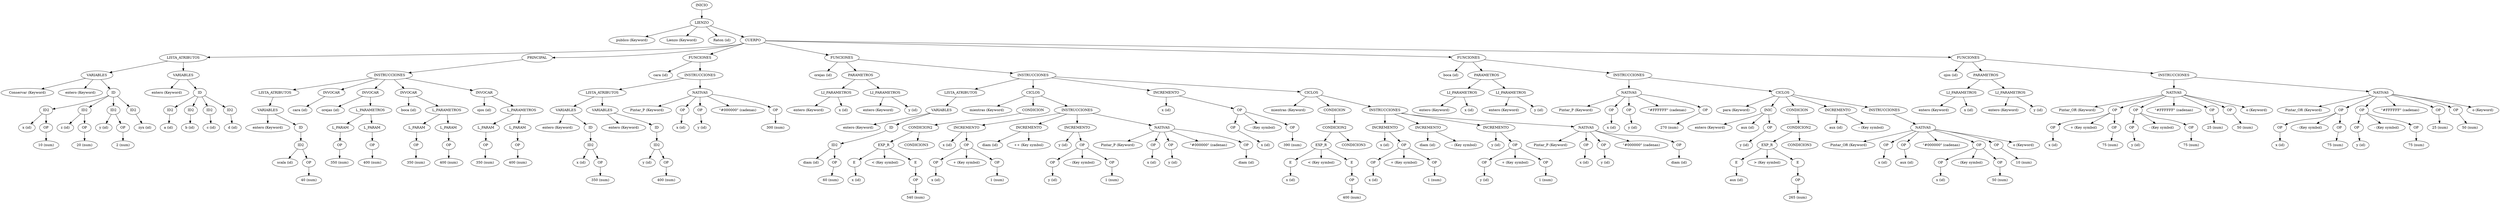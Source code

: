 digraph G{
nodo0[label="INICIO"];
nodo1[label="LIENZO"];
nodo0->nodo1;
nodo2[label="publico (Keyword)"];
nodo1->nodo2;
nodo3[label="Lienzo (Keyword)"];
nodo1->nodo3;
nodo4[label="Raton (id)"];
nodo1->nodo4;
nodo5[label="CUERPO"];
nodo1->nodo5;
nodo6[label="LISTA_ATRIBUTOS"];
nodo5->nodo6;
nodo7[label="VARIABLES"];
nodo6->nodo7;
nodo8[label="Conservar (Keyword)"];
nodo7->nodo8;
nodo9[label="entero (Keyword)"];
nodo7->nodo9;
nodo10[label="ID"];
nodo7->nodo10;
nodo11[label="ID2"];
nodo10->nodo11;
nodo12[label="x (id)"];
nodo11->nodo12;
nodo13[label="OP"];
nodo11->nodo13;
nodo14[label="10 (num)"];
nodo13->nodo14;
nodo15[label="ID2"];
nodo10->nodo15;
nodo16[label="z (id)"];
nodo15->nodo16;
nodo17[label="OP"];
nodo15->nodo17;
nodo18[label="20 (num)"];
nodo17->nodo18;
nodo19[label="ID2"];
nodo10->nodo19;
nodo20[label="y (id)"];
nodo19->nodo20;
nodo21[label="OP"];
nodo19->nodo21;
nodo22[label="2 (num)"];
nodo21->nodo22;
nodo23[label="ID2"];
nodo10->nodo23;
nodo24[label="zyx (id)"];
nodo23->nodo24;
nodo25[label="VARIABLES"];
nodo6->nodo25;
nodo26[label="entero (Keyword)"];
nodo25->nodo26;
nodo27[label="ID"];
nodo25->nodo27;
nodo28[label="ID2"];
nodo27->nodo28;
nodo29[label="a (id)"];
nodo28->nodo29;
nodo30[label="ID2"];
nodo27->nodo30;
nodo31[label="b (id)"];
nodo30->nodo31;
nodo32[label="ID2"];
nodo27->nodo32;
nodo33[label="c (id)"];
nodo32->nodo33;
nodo34[label="ID2"];
nodo27->nodo34;
nodo35[label="d (id)"];
nodo34->nodo35;
nodo36[label="PRINCIPAL"];
nodo5->nodo36;
nodo37[label="INSTRUCCIONES"];
nodo36->nodo37;
nodo38[label="LISTA_ATRIBUTOS"];
nodo37->nodo38;
nodo39[label="VARIABLES"];
nodo38->nodo39;
nodo40[label="entero (Keyword)"];
nodo39->nodo40;
nodo41[label="ID"];
nodo39->nodo41;
nodo42[label="ID2"];
nodo41->nodo42;
nodo43[label="scala (id)"];
nodo42->nodo43;
nodo44[label="OP"];
nodo42->nodo44;
nodo45[label="40 (num)"];
nodo44->nodo45;
nodo46[label="INVOCAR"];
nodo37->nodo46;
nodo47[label="cara (id)"];
nodo46->nodo47;
nodo48[label="INVOCAR"];
nodo37->nodo48;
nodo49[label="orejas (id)"];
nodo48->nodo49;
nodo50[label="L_PARAMETROS"];
nodo48->nodo50;
nodo51[label="L_PARAM"];
nodo50->nodo51;
nodo52[label="OP"];
nodo51->nodo52;
nodo53[label="350 (num)"];
nodo52->nodo53;
nodo54[label="L_PARAM"];
nodo50->nodo54;
nodo55[label="OP"];
nodo54->nodo55;
nodo56[label="400 (num)"];
nodo55->nodo56;
nodo57[label="INVOCAR"];
nodo37->nodo57;
nodo58[label="boca (id)"];
nodo57->nodo58;
nodo59[label="L_PARAMETROS"];
nodo57->nodo59;
nodo60[label="L_PARAM"];
nodo59->nodo60;
nodo61[label="OP"];
nodo60->nodo61;
nodo62[label="350 (num)"];
nodo61->nodo62;
nodo63[label="L_PARAM"];
nodo59->nodo63;
nodo64[label="OP"];
nodo63->nodo64;
nodo65[label="400 (num)"];
nodo64->nodo65;
nodo66[label="INVOCAR"];
nodo37->nodo66;
nodo67[label="ojos (id)"];
nodo66->nodo67;
nodo68[label="L_PARAMETROS"];
nodo66->nodo68;
nodo69[label="L_PARAM"];
nodo68->nodo69;
nodo70[label="OP"];
nodo69->nodo70;
nodo71[label="350 (num)"];
nodo70->nodo71;
nodo72[label="L_PARAM"];
nodo68->nodo72;
nodo73[label="OP"];
nodo72->nodo73;
nodo74[label="400 (num)"];
nodo73->nodo74;
nodo75[label="FUNCIONES"];
nodo5->nodo75;
nodo76[label="cara (id)"];
nodo75->nodo76;
nodo77[label="INSTRUCCIONES"];
nodo75->nodo77;
nodo78[label="LISTA_ATRIBUTOS"];
nodo77->nodo78;
nodo79[label="VARIABLES"];
nodo78->nodo79;
nodo80[label="entero (Keyword)"];
nodo79->nodo80;
nodo81[label="ID"];
nodo79->nodo81;
nodo82[label="ID2"];
nodo81->nodo82;
nodo83[label="x (id)"];
nodo82->nodo83;
nodo84[label="OP"];
nodo82->nodo84;
nodo85[label="350 (num)"];
nodo84->nodo85;
nodo86[label="VARIABLES"];
nodo78->nodo86;
nodo87[label="entero (Keyword)"];
nodo86->nodo87;
nodo88[label="ID"];
nodo86->nodo88;
nodo89[label="ID2"];
nodo88->nodo89;
nodo90[label="y (id)"];
nodo89->nodo90;
nodo91[label="OP"];
nodo89->nodo91;
nodo92[label="400 (num)"];
nodo91->nodo92;
nodo93[label="NATIVAS"];
nodo77->nodo93;
nodo94[label="Pintar_P (Keyword)"];
nodo93->nodo94;
nodo95[label="OP"];
nodo93->nodo95;
nodo96[label="x (id)"];
nodo95->nodo96;
nodo97[label="OP"];
nodo93->nodo97;
nodo98[label="y (id)"];
nodo97->nodo98;
nodo99[label="\"#000000\" (cadenas)"];
nodo93->nodo99;
nodo100[label="OP"];
nodo93->nodo100;
nodo101[label="300 (num)"];
nodo100->nodo101;
nodo102[label="FUNCIONES"];
nodo5->nodo102;
nodo103[label="orejas (id)"];
nodo102->nodo103;
nodo104[label="PARAMETROS"];
nodo102->nodo104;
nodo105[label="LI_PARAMETROS"];
nodo104->nodo105;
nodo106[label="entero (Keyword)"];
nodo105->nodo106;
nodo107[label="x (id)"];
nodo105->nodo107;
nodo108[label="LI_PARAMETROS"];
nodo104->nodo108;
nodo109[label="entero (Keyword)"];
nodo108->nodo109;
nodo110[label="y (id)"];
nodo108->nodo110;
nodo111[label="INSTRUCCIONES"];
nodo102->nodo111;
nodo112[label="LISTA_ATRIBUTOS"];
nodo111->nodo112;
nodo113[label="VARIABLES"];
nodo112->nodo113;
nodo114[label="entero (Keyword)"];
nodo113->nodo114;
nodo115[label="ID"];
nodo113->nodo115;
nodo116[label="ID2"];
nodo115->nodo116;
nodo117[label="diam (id)"];
nodo116->nodo117;
nodo118[label="OP"];
nodo116->nodo118;
nodo119[label="60 (num)"];
nodo118->nodo119;
nodo120[label="CICLOS"];
nodo111->nodo120;
nodo121[label="mientras (Keyword)"];
nodo120->nodo121;
nodo122[label="CONDICION"];
nodo120->nodo122;
nodo123[label="CONDICION2"];
nodo122->nodo123;
nodo124[label="EXP_R"];
nodo123->nodo124;
nodo125[label="E"];
nodo124->nodo125;
nodo126[label="x (id)"];
nodo125->nodo126;
nodo127[label="< (Key symbol)"];
nodo124->nodo127;
nodo128[label="E"];
nodo124->nodo128;
nodo129[label="OP"];
nodo128->nodo129;
nodo130[label="540 (num)"];
nodo129->nodo130;
nodo131[label="CONDICION3"];
nodo123->nodo131;
nodo132[label="INSTRUCCIONES"];
nodo120->nodo132;
nodo133[label="INCREMENTO"];
nodo132->nodo133;
nodo134[label="x (id)"];
nodo133->nodo134;
nodo135[label="OP"];
nodo133->nodo135;
nodo136[label="OP"];
nodo135->nodo136;
nodo137[label="x (id)"];
nodo136->nodo137;
nodo138[label="+ (Key symbol)"];
nodo135->nodo138;
nodo139[label="OP"];
nodo135->nodo139;
nodo140[label="1 (num)"];
nodo139->nodo140;
nodo141[label="INCREMENTO"];
nodo132->nodo141;
nodo142[label="diam (id)"];
nodo141->nodo142;
nodo143[label="++ (Key symbol)"];
nodo141->nodo143;
nodo144[label="INCREMENTO"];
nodo132->nodo144;
nodo145[label="y (id)"];
nodo144->nodo145;
nodo146[label="OP"];
nodo144->nodo146;
nodo147[label="OP"];
nodo146->nodo147;
nodo148[label="y (id)"];
nodo147->nodo148;
nodo149[label="- (Key symbol)"];
nodo146->nodo149;
nodo150[label="OP"];
nodo146->nodo150;
nodo151[label="1 (num)"];
nodo150->nodo151;
nodo152[label="NATIVAS"];
nodo132->nodo152;
nodo153[label="Pintar_P (Keyword)"];
nodo152->nodo153;
nodo154[label="OP"];
nodo152->nodo154;
nodo155[label="x (id)"];
nodo154->nodo155;
nodo156[label="OP"];
nodo152->nodo156;
nodo157[label="y (id)"];
nodo156->nodo157;
nodo158[label="\"#000000\" (cadenas)"];
nodo152->nodo158;
nodo159[label="OP"];
nodo152->nodo159;
nodo160[label="diam (id)"];
nodo159->nodo160;
nodo161[label="INCREMENTO"];
nodo111->nodo161;
nodo162[label="x (id)"];
nodo161->nodo162;
nodo163[label="OP"];
nodo161->nodo163;
nodo164[label="OP"];
nodo163->nodo164;
nodo165[label="x (id)"];
nodo164->nodo165;
nodo166[label="- (Key symbol)"];
nodo163->nodo166;
nodo167[label="OP"];
nodo163->nodo167;
nodo168[label="390 (num)"];
nodo167->nodo168;
nodo169[label="CICLOS"];
nodo111->nodo169;
nodo170[label="mientras (Keyword)"];
nodo169->nodo170;
nodo171[label="CONDICION"];
nodo169->nodo171;
nodo172[label="CONDICION2"];
nodo171->nodo172;
nodo173[label="EXP_R"];
nodo172->nodo173;
nodo174[label="E"];
nodo173->nodo174;
nodo175[label="x (id)"];
nodo174->nodo175;
nodo176[label="< (Key symbol)"];
nodo173->nodo176;
nodo177[label="E"];
nodo173->nodo177;
nodo178[label="OP"];
nodo177->nodo178;
nodo179[label="400 (num)"];
nodo178->nodo179;
nodo180[label="CONDICION3"];
nodo172->nodo180;
nodo181[label="INSTRUCCIONES"];
nodo169->nodo181;
nodo182[label="INCREMENTO"];
nodo181->nodo182;
nodo183[label="x (id)"];
nodo182->nodo183;
nodo184[label="OP"];
nodo182->nodo184;
nodo185[label="OP"];
nodo184->nodo185;
nodo186[label="x (id)"];
nodo185->nodo186;
nodo187[label="+ (Key symbol)"];
nodo184->nodo187;
nodo188[label="OP"];
nodo184->nodo188;
nodo189[label="1 (num)"];
nodo188->nodo189;
nodo190[label="INCREMENTO"];
nodo181->nodo190;
nodo191[label="diam (id)"];
nodo190->nodo191;
nodo192[label="-- (Key symbol)"];
nodo190->nodo192;
nodo193[label="INCREMENTO"];
nodo181->nodo193;
nodo194[label="y (id)"];
nodo193->nodo194;
nodo195[label="OP"];
nodo193->nodo195;
nodo196[label="OP"];
nodo195->nodo196;
nodo197[label="y (id)"];
nodo196->nodo197;
nodo198[label="+ (Key symbol)"];
nodo195->nodo198;
nodo199[label="OP"];
nodo195->nodo199;
nodo200[label="1 (num)"];
nodo199->nodo200;
nodo201[label="NATIVAS"];
nodo181->nodo201;
nodo202[label="Pintar_P (Keyword)"];
nodo201->nodo202;
nodo203[label="OP"];
nodo201->nodo203;
nodo204[label="x (id)"];
nodo203->nodo204;
nodo205[label="OP"];
nodo201->nodo205;
nodo206[label="y (id)"];
nodo205->nodo206;
nodo207[label="\"#000000\" (cadenas)"];
nodo201->nodo207;
nodo208[label="OP"];
nodo201->nodo208;
nodo209[label="diam (id)"];
nodo208->nodo209;
nodo210[label="FUNCIONES"];
nodo5->nodo210;
nodo211[label="boca (id)"];
nodo210->nodo211;
nodo212[label="PARAMETROS"];
nodo210->nodo212;
nodo213[label="LI_PARAMETROS"];
nodo212->nodo213;
nodo214[label="entero (Keyword)"];
nodo213->nodo214;
nodo215[label="x (id)"];
nodo213->nodo215;
nodo216[label="LI_PARAMETROS"];
nodo212->nodo216;
nodo217[label="entero (Keyword)"];
nodo216->nodo217;
nodo218[label="y (id)"];
nodo216->nodo218;
nodo219[label="INSTRUCCIONES"];
nodo210->nodo219;
nodo220[label="NATIVAS"];
nodo219->nodo220;
nodo221[label="Pintar_P (Keyword)"];
nodo220->nodo221;
nodo222[label="OP"];
nodo220->nodo222;
nodo223[label="x (id)"];
nodo222->nodo223;
nodo224[label="OP"];
nodo220->nodo224;
nodo225[label="y (id)"];
nodo224->nodo225;
nodo226[label="\"#FFFFFF\" (cadenas)"];
nodo220->nodo226;
nodo227[label="OP"];
nodo220->nodo227;
nodo228[label="270 (num)"];
nodo227->nodo228;
nodo229[label="CICLOS"];
nodo219->nodo229;
nodo230[label="para (Keyword)"];
nodo229->nodo230;
nodo231[label="INIC"];
nodo229->nodo231;
nodo232[label="entero (Keyword)"];
nodo231->nodo232;
nodo233[label="aux (id)"];
nodo231->nodo233;
nodo234[label="OP"];
nodo231->nodo234;
nodo235[label="y (id)"];
nodo234->nodo235;
nodo236[label="CONDICION"];
nodo229->nodo236;
nodo237[label="CONDICION2"];
nodo236->nodo237;
nodo238[label="EXP_R"];
nodo237->nodo238;
nodo239[label="E"];
nodo238->nodo239;
nodo240[label="aux (id)"];
nodo239->nodo240;
nodo241[label="> (Key symbol)"];
nodo238->nodo241;
nodo242[label="E"];
nodo238->nodo242;
nodo243[label="OP"];
nodo242->nodo243;
nodo244[label="265 (num)"];
nodo243->nodo244;
nodo245[label="CONDICION3"];
nodo237->nodo245;
nodo246[label="INCREMENTO"];
nodo229->nodo246;
nodo247[label="aux (id)"];
nodo246->nodo247;
nodo248[label="-- (Key symbol)"];
nodo246->nodo248;
nodo249[label="INSTRUCCIONES"];
nodo229->nodo249;
nodo250[label="NATIVAS"];
nodo249->nodo250;
nodo251[label="Pintar_OR (Keyword)"];
nodo250->nodo251;
nodo252[label="OP"];
nodo250->nodo252;
nodo253[label="x (id)"];
nodo252->nodo253;
nodo254[label="OP"];
nodo250->nodo254;
nodo255[label="aux (id)"];
nodo254->nodo255;
nodo256[label="\"#000000\" (cadenas)"];
nodo250->nodo256;
nodo257[label="OP"];
nodo250->nodo257;
nodo258[label="OP"];
nodo257->nodo258;
nodo259[label="x (id)"];
nodo258->nodo259;
nodo260[label="- (Key symbol)"];
nodo257->nodo260;
nodo261[label="OP"];
nodo257->nodo261;
nodo262[label="50 (num)"];
nodo261->nodo262;
nodo263[label="OP"];
nodo250->nodo263;
nodo264[label="10 (num)"];
nodo263->nodo264;
nodo265[label="o (Keyword)"];
nodo250->nodo265;
nodo266[label="FUNCIONES"];
nodo5->nodo266;
nodo267[label="ojos (id)"];
nodo266->nodo267;
nodo268[label="PARAMETROS"];
nodo266->nodo268;
nodo269[label="LI_PARAMETROS"];
nodo268->nodo269;
nodo270[label="entero (Keyword)"];
nodo269->nodo270;
nodo271[label="x (id)"];
nodo269->nodo271;
nodo272[label="LI_PARAMETROS"];
nodo268->nodo272;
nodo273[label="entero (Keyword)"];
nodo272->nodo273;
nodo274[label="y (id)"];
nodo272->nodo274;
nodo275[label="INSTRUCCIONES"];
nodo266->nodo275;
nodo276[label="NATIVAS"];
nodo275->nodo276;
nodo277[label="Pintar_OR (Keyword)"];
nodo276->nodo277;
nodo278[label="OP"];
nodo276->nodo278;
nodo279[label="OP"];
nodo278->nodo279;
nodo280[label="x (id)"];
nodo279->nodo280;
nodo281[label="+ (Key symbol)"];
nodo278->nodo281;
nodo282[label="OP"];
nodo278->nodo282;
nodo283[label="75 (num)"];
nodo282->nodo283;
nodo284[label="OP"];
nodo276->nodo284;
nodo285[label="OP"];
nodo284->nodo285;
nodo286[label="y (id)"];
nodo285->nodo286;
nodo287[label="- (Key symbol)"];
nodo284->nodo287;
nodo288[label="OP"];
nodo284->nodo288;
nodo289[label="75 (num)"];
nodo288->nodo289;
nodo290[label="\"#FFFFFF\" (cadenas)"];
nodo276->nodo290;
nodo291[label="OP"];
nodo276->nodo291;
nodo292[label="25 (num)"];
nodo291->nodo292;
nodo293[label="OP"];
nodo276->nodo293;
nodo294[label="50 (num)"];
nodo293->nodo294;
nodo295[label="o (Keyword)"];
nodo276->nodo295;
nodo296[label="NATIVAS"];
nodo275->nodo296;
nodo297[label="Pintar_OR (Keyword)"];
nodo296->nodo297;
nodo298[label="OP"];
nodo296->nodo298;
nodo299[label="OP"];
nodo298->nodo299;
nodo300[label="x (id)"];
nodo299->nodo300;
nodo301[label="- (Key symbol)"];
nodo298->nodo301;
nodo302[label="OP"];
nodo298->nodo302;
nodo303[label="75 (num)"];
nodo302->nodo303;
nodo304[label="OP"];
nodo296->nodo304;
nodo305[label="OP"];
nodo304->nodo305;
nodo306[label="y (id)"];
nodo305->nodo306;
nodo307[label="- (Key symbol)"];
nodo304->nodo307;
nodo308[label="OP"];
nodo304->nodo308;
nodo309[label="75 (num)"];
nodo308->nodo309;
nodo310[label="\"#FFFFFF\" (cadenas)"];
nodo296->nodo310;
nodo311[label="OP"];
nodo296->nodo311;
nodo312[label="25 (num)"];
nodo311->nodo312;
nodo313[label="OP"];
nodo296->nodo313;
nodo314[label="50 (num)"];
nodo313->nodo314;
nodo315[label="o (Keyword)"];
nodo296->nodo315;
}
